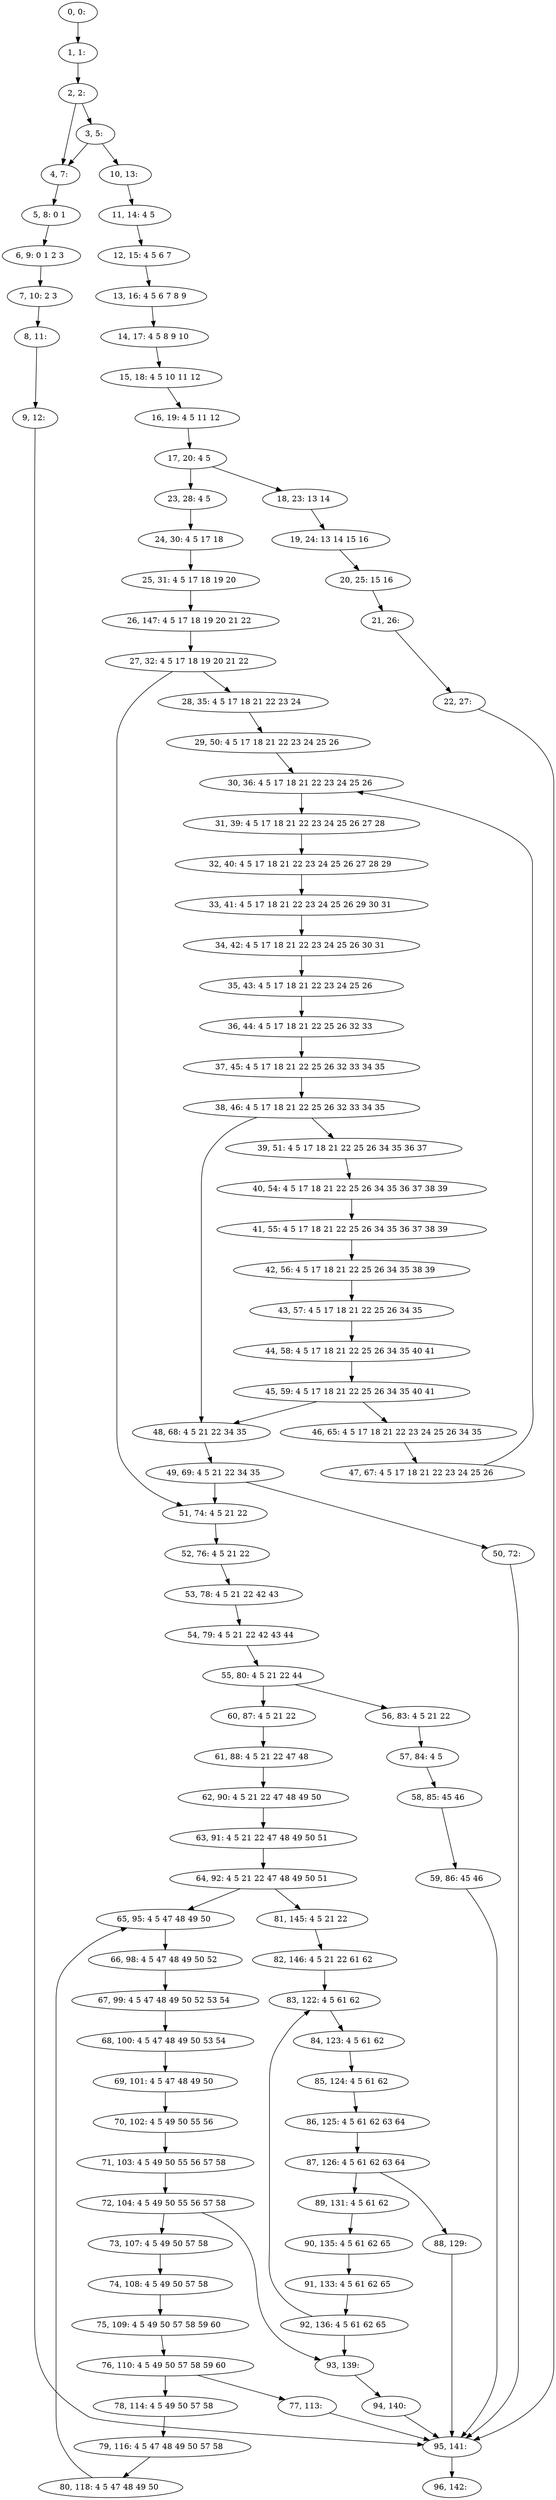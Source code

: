 digraph G {
0[label="0, 0: "];
1[label="1, 1: "];
2[label="2, 2: "];
3[label="3, 5: "];
4[label="4, 7: "];
5[label="5, 8: 0 1 "];
6[label="6, 9: 0 1 2 3 "];
7[label="7, 10: 2 3 "];
8[label="8, 11: "];
9[label="9, 12: "];
10[label="10, 13: "];
11[label="11, 14: 4 5 "];
12[label="12, 15: 4 5 6 7 "];
13[label="13, 16: 4 5 6 7 8 9 "];
14[label="14, 17: 4 5 8 9 10 "];
15[label="15, 18: 4 5 10 11 12 "];
16[label="16, 19: 4 5 11 12 "];
17[label="17, 20: 4 5 "];
18[label="18, 23: 13 14 "];
19[label="19, 24: 13 14 15 16 "];
20[label="20, 25: 15 16 "];
21[label="21, 26: "];
22[label="22, 27: "];
23[label="23, 28: 4 5 "];
24[label="24, 30: 4 5 17 18 "];
25[label="25, 31: 4 5 17 18 19 20 "];
26[label="26, 147: 4 5 17 18 19 20 21 22 "];
27[label="27, 32: 4 5 17 18 19 20 21 22 "];
28[label="28, 35: 4 5 17 18 21 22 23 24 "];
29[label="29, 50: 4 5 17 18 21 22 23 24 25 26 "];
30[label="30, 36: 4 5 17 18 21 22 23 24 25 26 "];
31[label="31, 39: 4 5 17 18 21 22 23 24 25 26 27 28 "];
32[label="32, 40: 4 5 17 18 21 22 23 24 25 26 27 28 29 "];
33[label="33, 41: 4 5 17 18 21 22 23 24 25 26 29 30 31 "];
34[label="34, 42: 4 5 17 18 21 22 23 24 25 26 30 31 "];
35[label="35, 43: 4 5 17 18 21 22 23 24 25 26 "];
36[label="36, 44: 4 5 17 18 21 22 25 26 32 33 "];
37[label="37, 45: 4 5 17 18 21 22 25 26 32 33 34 35 "];
38[label="38, 46: 4 5 17 18 21 22 25 26 32 33 34 35 "];
39[label="39, 51: 4 5 17 18 21 22 25 26 34 35 36 37 "];
40[label="40, 54: 4 5 17 18 21 22 25 26 34 35 36 37 38 39 "];
41[label="41, 55: 4 5 17 18 21 22 25 26 34 35 36 37 38 39 "];
42[label="42, 56: 4 5 17 18 21 22 25 26 34 35 38 39 "];
43[label="43, 57: 4 5 17 18 21 22 25 26 34 35 "];
44[label="44, 58: 4 5 17 18 21 22 25 26 34 35 40 41 "];
45[label="45, 59: 4 5 17 18 21 22 25 26 34 35 40 41 "];
46[label="46, 65: 4 5 17 18 21 22 23 24 25 26 34 35 "];
47[label="47, 67: 4 5 17 18 21 22 23 24 25 26 "];
48[label="48, 68: 4 5 21 22 34 35 "];
49[label="49, 69: 4 5 21 22 34 35 "];
50[label="50, 72: "];
51[label="51, 74: 4 5 21 22 "];
52[label="52, 76: 4 5 21 22 "];
53[label="53, 78: 4 5 21 22 42 43 "];
54[label="54, 79: 4 5 21 22 42 43 44 "];
55[label="55, 80: 4 5 21 22 44 "];
56[label="56, 83: 4 5 21 22 "];
57[label="57, 84: 4 5 "];
58[label="58, 85: 45 46 "];
59[label="59, 86: 45 46 "];
60[label="60, 87: 4 5 21 22 "];
61[label="61, 88: 4 5 21 22 47 48 "];
62[label="62, 90: 4 5 21 22 47 48 49 50 "];
63[label="63, 91: 4 5 21 22 47 48 49 50 51 "];
64[label="64, 92: 4 5 21 22 47 48 49 50 51 "];
65[label="65, 95: 4 5 47 48 49 50 "];
66[label="66, 98: 4 5 47 48 49 50 52 "];
67[label="67, 99: 4 5 47 48 49 50 52 53 54 "];
68[label="68, 100: 4 5 47 48 49 50 53 54 "];
69[label="69, 101: 4 5 47 48 49 50 "];
70[label="70, 102: 4 5 49 50 55 56 "];
71[label="71, 103: 4 5 49 50 55 56 57 58 "];
72[label="72, 104: 4 5 49 50 55 56 57 58 "];
73[label="73, 107: 4 5 49 50 57 58 "];
74[label="74, 108: 4 5 49 50 57 58 "];
75[label="75, 109: 4 5 49 50 57 58 59 60 "];
76[label="76, 110: 4 5 49 50 57 58 59 60 "];
77[label="77, 113: "];
78[label="78, 114: 4 5 49 50 57 58 "];
79[label="79, 116: 4 5 47 48 49 50 57 58 "];
80[label="80, 118: 4 5 47 48 49 50 "];
81[label="81, 145: 4 5 21 22 "];
82[label="82, 146: 4 5 21 22 61 62 "];
83[label="83, 122: 4 5 61 62 "];
84[label="84, 123: 4 5 61 62 "];
85[label="85, 124: 4 5 61 62 "];
86[label="86, 125: 4 5 61 62 63 64 "];
87[label="87, 126: 4 5 61 62 63 64 "];
88[label="88, 129: "];
89[label="89, 131: 4 5 61 62 "];
90[label="90, 135: 4 5 61 62 65 "];
91[label="91, 133: 4 5 61 62 65 "];
92[label="92, 136: 4 5 61 62 65 "];
93[label="93, 139: "];
94[label="94, 140: "];
95[label="95, 141: "];
96[label="96, 142: "];
0->1 ;
1->2 ;
2->3 ;
2->4 ;
3->4 ;
3->10 ;
4->5 ;
5->6 ;
6->7 ;
7->8 ;
8->9 ;
9->95 ;
10->11 ;
11->12 ;
12->13 ;
13->14 ;
14->15 ;
15->16 ;
16->17 ;
17->18 ;
17->23 ;
18->19 ;
19->20 ;
20->21 ;
21->22 ;
22->95 ;
23->24 ;
24->25 ;
25->26 ;
26->27 ;
27->28 ;
27->51 ;
28->29 ;
29->30 ;
30->31 ;
31->32 ;
32->33 ;
33->34 ;
34->35 ;
35->36 ;
36->37 ;
37->38 ;
38->39 ;
38->48 ;
39->40 ;
40->41 ;
41->42 ;
42->43 ;
43->44 ;
44->45 ;
45->46 ;
45->48 ;
46->47 ;
47->30 ;
48->49 ;
49->50 ;
49->51 ;
50->95 ;
51->52 ;
52->53 ;
53->54 ;
54->55 ;
55->56 ;
55->60 ;
56->57 ;
57->58 ;
58->59 ;
59->95 ;
60->61 ;
61->62 ;
62->63 ;
63->64 ;
64->65 ;
64->81 ;
65->66 ;
66->67 ;
67->68 ;
68->69 ;
69->70 ;
70->71 ;
71->72 ;
72->73 ;
72->93 ;
73->74 ;
74->75 ;
75->76 ;
76->77 ;
76->78 ;
77->95 ;
78->79 ;
79->80 ;
80->65 ;
81->82 ;
82->83 ;
83->84 ;
84->85 ;
85->86 ;
86->87 ;
87->88 ;
87->89 ;
88->95 ;
89->90 ;
90->91 ;
91->92 ;
92->93 ;
92->83 ;
93->94 ;
94->95 ;
95->96 ;
}
